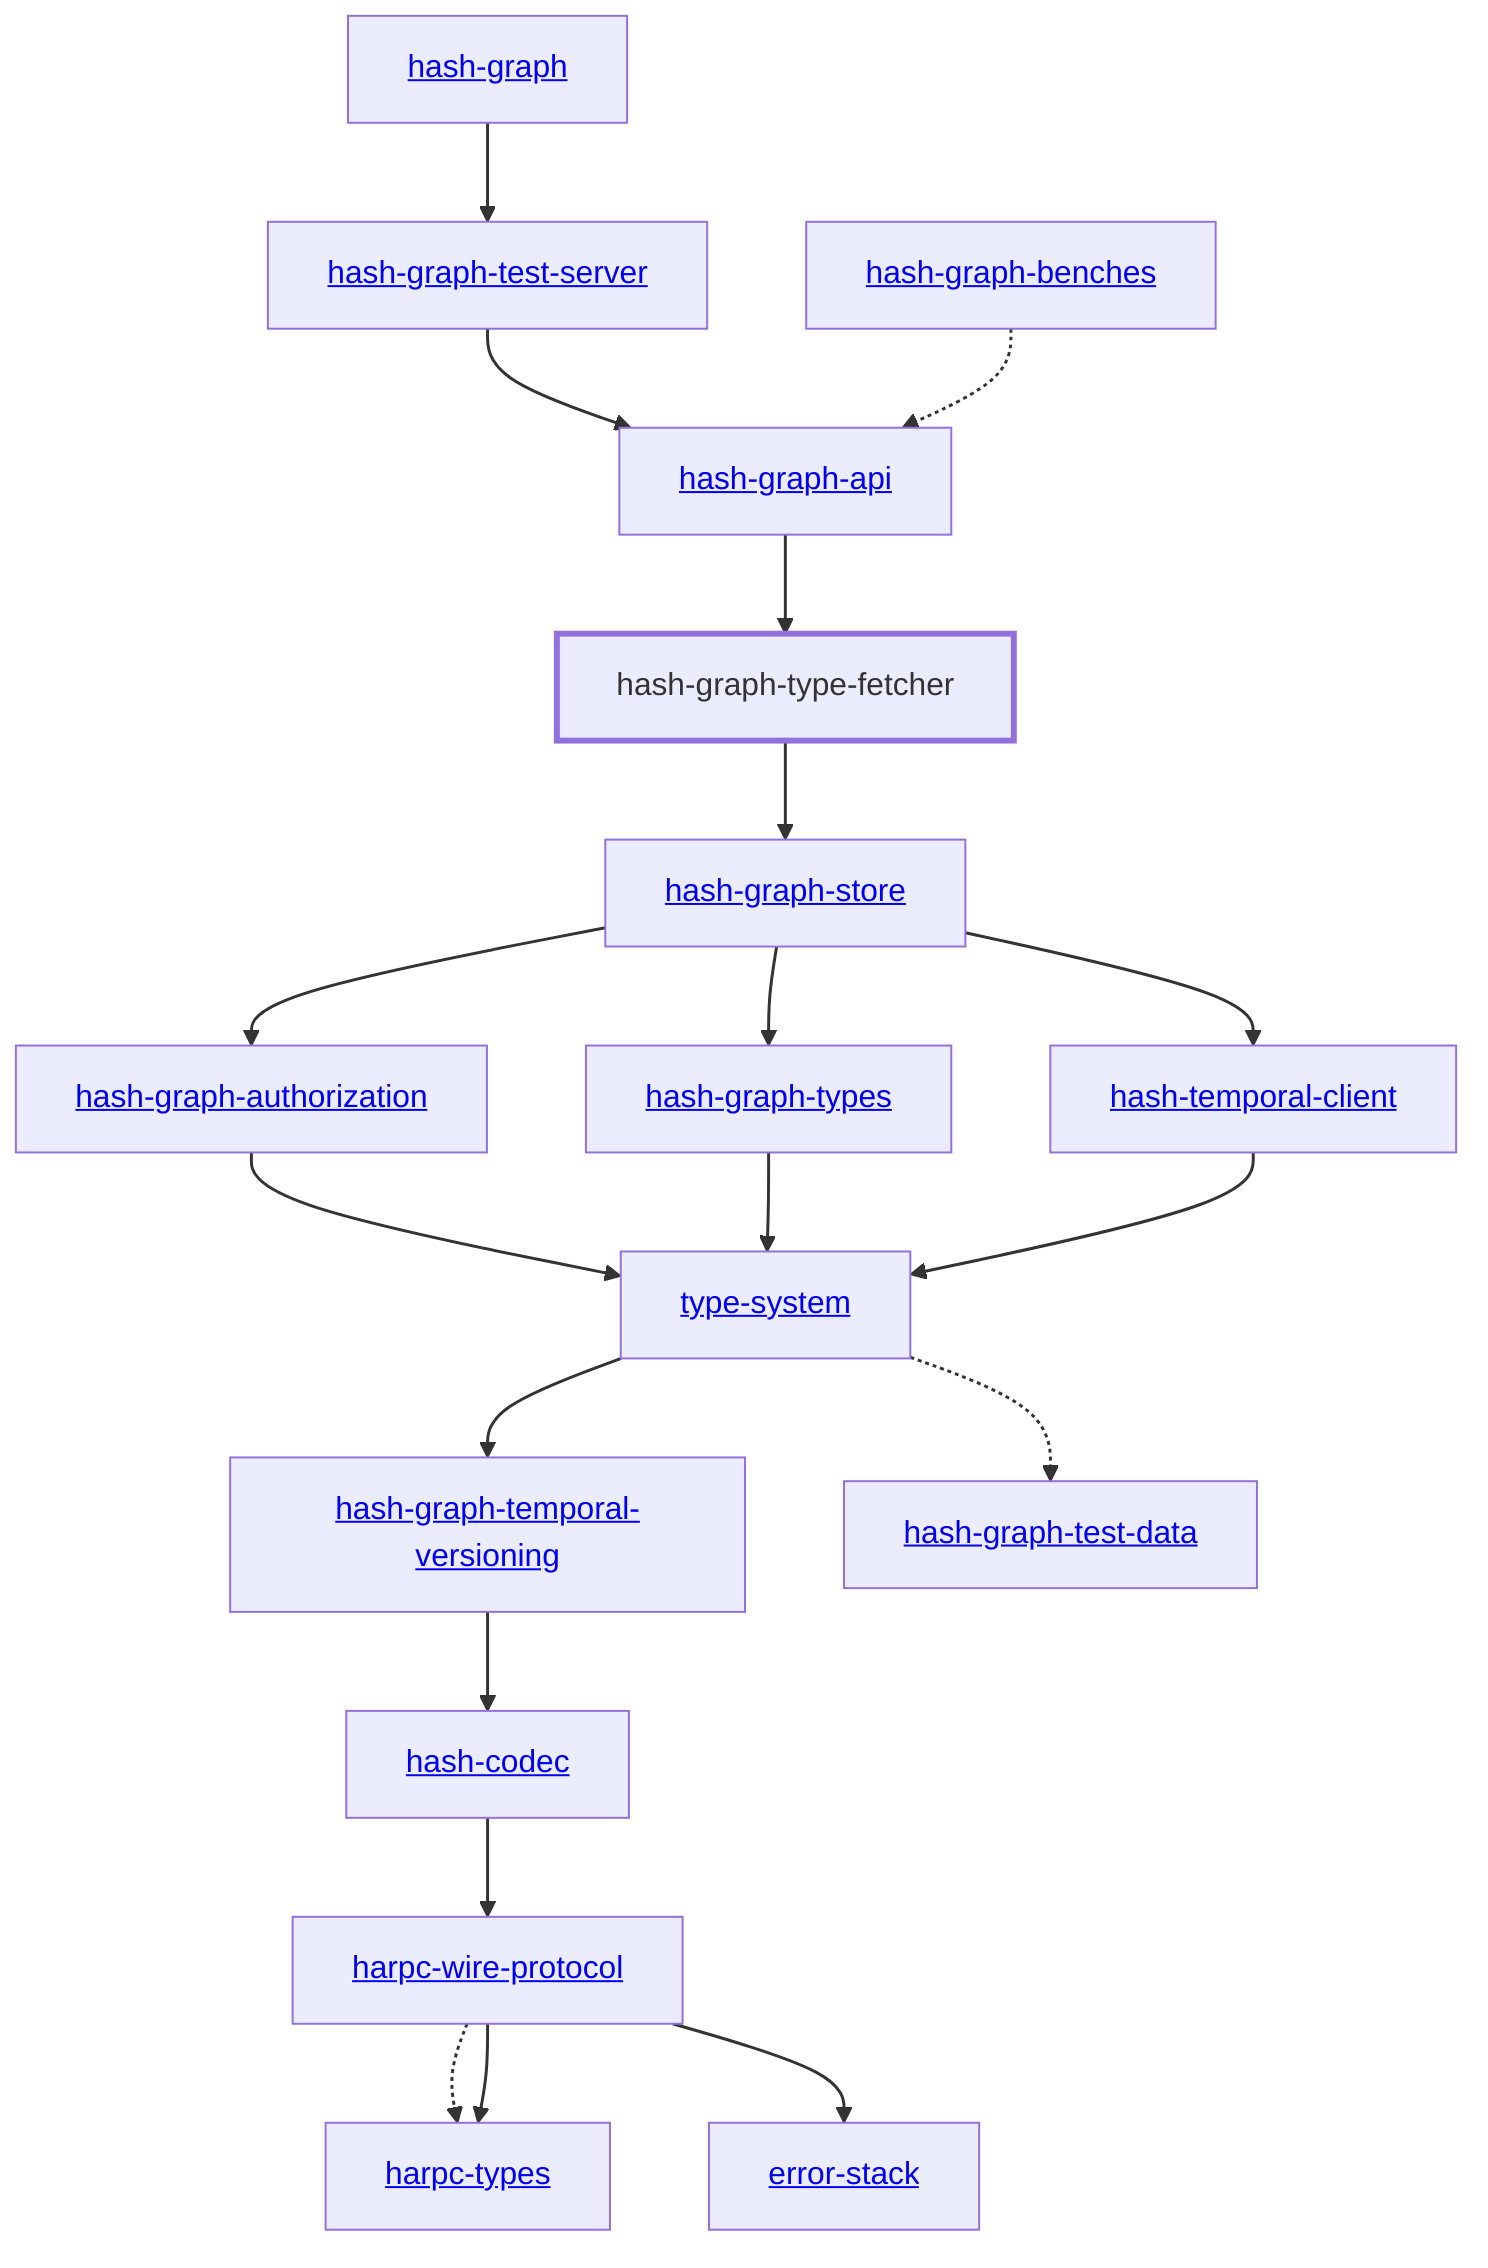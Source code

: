 graph TD
    linkStyle default stroke-width:1.5px
    classDef default stroke-width:1px
    classDef root stroke-width:3px
    classDef dev stroke-width:1px
    classDef build stroke-width:1px
    %% Legend
    %% --> : Normal dependency
    %% -.-> : Dev dependency
    %% ---> : Build dependency
    0[<a href="../hash_graph">hash-graph</a>]
    1[<a href="../type_system">type-system</a>]
    2[<a href="../hash_codec">hash-codec</a>]
    3[<a href="../hash_graph_api">hash-graph-api</a>]
    4[<a href="../hash_graph_authorization">hash-graph-authorization</a>]
    5[<a href="../hash_graph_store">hash-graph-store</a>]
    6[<a href="../hash_graph_temporal_versioning">hash-graph-temporal-versioning</a>]
    7[<a href="../hash_graph_test_server">hash-graph-test-server</a>]
    8[hash-graph-type-fetcher]
    class 8 root
    9[<a href="../hash_graph_types">hash-graph-types</a>]
    10[<a href="../harpc_types">harpc-types</a>]
    11[<a href="../harpc_wire_protocol">harpc-wire-protocol</a>]
    12[<a href="../hash_temporal_client">hash-temporal-client</a>]
    13[<a href="../error_stack">error-stack</a>]
    14[<a href="../hash_graph_benches">hash-graph-benches</a>]
    15[<a href="../hash_graph_test_data">hash-graph-test-data</a>]
    0 --> 7
    1 --> 6
    1 -.-> 15
    2 --> 11
    3 --> 8
    4 --> 1
    5 --> 4
    5 --> 9
    5 --> 12
    6 --> 2
    7 --> 3
    8 --> 5
    9 --> 1
    11 -.-> 10
    11 --> 10
    11 --> 13
    12 --> 1
    14 -.-> 3